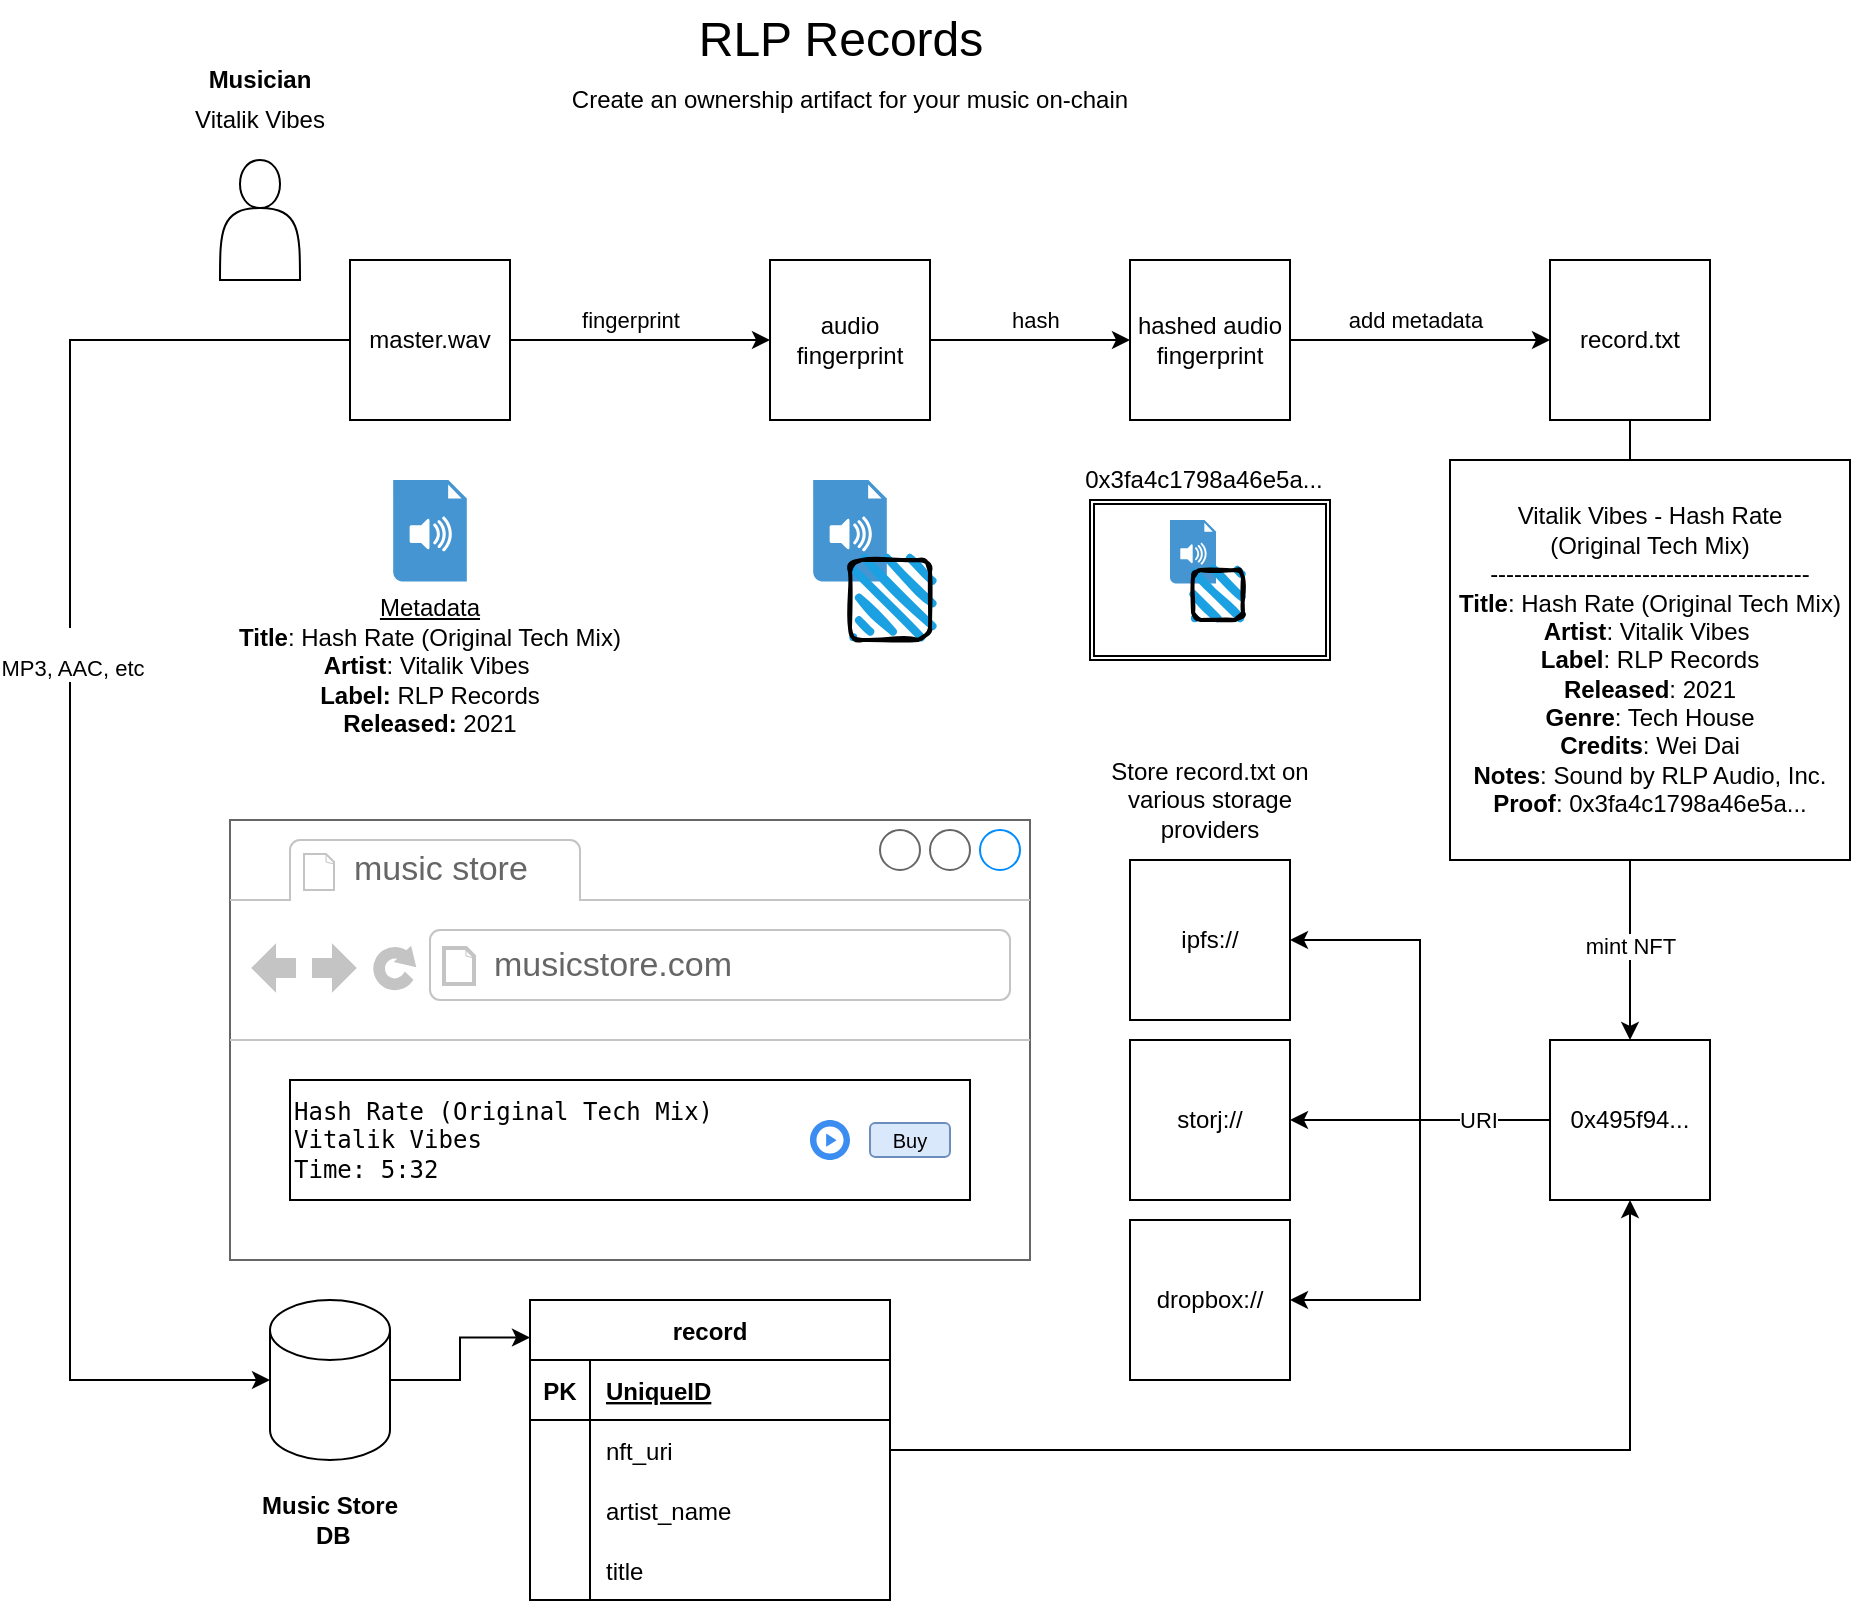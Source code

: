<mxfile version="14.5.1" type="device"><diagram id="SnFXE7p6SkK9KW52_WKl" name="Page-1"><mxGraphModel dx="2151" dy="1176" grid="1" gridSize="10" guides="1" tooltips="1" connect="1" arrows="1" fold="1" page="1" pageScale="1" pageWidth="850" pageHeight="1100" math="0" shadow="0"><root><mxCell id="0"/><mxCell id="1" parent="0"/><mxCell id="Sr4kB9hawlXm5OmMQNaK-5" style="edgeStyle=orthogonalEdgeStyle;rounded=0;orthogonalLoop=1;jettySize=auto;html=1;" edge="1" parent="1" source="Sr4kB9hawlXm5OmMQNaK-1" target="Sr4kB9hawlXm5OmMQNaK-2"><mxGeometry relative="1" as="geometry"/></mxCell><mxCell id="Sr4kB9hawlXm5OmMQNaK-38" value="fingerprint" style="edgeLabel;html=1;align=center;verticalAlign=middle;resizable=0;points=[];" vertex="1" connectable="0" parent="Sr4kB9hawlXm5OmMQNaK-5"><mxGeometry x="-0.075" y="2" relative="1" as="geometry"><mxPoint y="-8" as="offset"/></mxGeometry></mxCell><mxCell id="Sr4kB9hawlXm5OmMQNaK-6" style="edgeStyle=orthogonalEdgeStyle;rounded=0;orthogonalLoop=1;jettySize=auto;html=1;" edge="1" parent="1" source="Sr4kB9hawlXm5OmMQNaK-2" target="Sr4kB9hawlXm5OmMQNaK-3"><mxGeometry relative="1" as="geometry"/></mxCell><mxCell id="Sr4kB9hawlXm5OmMQNaK-40" value="hash&amp;nbsp;" style="edgeLabel;html=1;align=center;verticalAlign=middle;resizable=0;points=[];" vertex="1" connectable="0" parent="Sr4kB9hawlXm5OmMQNaK-6"><mxGeometry x="0.075" y="-1" relative="1" as="geometry"><mxPoint y="-11" as="offset"/></mxGeometry></mxCell><mxCell id="Sr4kB9hawlXm5OmMQNaK-2" value="audio fingerprint" style="whiteSpace=wrap;html=1;aspect=fixed;" vertex="1" parent="1"><mxGeometry x="220" y="340" width="80" height="80" as="geometry"/></mxCell><mxCell id="Sr4kB9hawlXm5OmMQNaK-7" style="edgeStyle=orthogonalEdgeStyle;rounded=0;orthogonalLoop=1;jettySize=auto;html=1;" edge="1" parent="1" source="Sr4kB9hawlXm5OmMQNaK-3" target="Sr4kB9hawlXm5OmMQNaK-4"><mxGeometry relative="1" as="geometry"/></mxCell><mxCell id="Sr4kB9hawlXm5OmMQNaK-42" value="add metadata&amp;nbsp;" style="edgeLabel;html=1;align=center;verticalAlign=middle;resizable=0;points=[];" vertex="1" connectable="0" parent="Sr4kB9hawlXm5OmMQNaK-7"><mxGeometry x="-0.014" y="1" relative="1" as="geometry"><mxPoint y="-9" as="offset"/></mxGeometry></mxCell><mxCell id="Sr4kB9hawlXm5OmMQNaK-49" style="edgeStyle=orthogonalEdgeStyle;rounded=0;orthogonalLoop=1;jettySize=auto;html=1;" edge="1" parent="1" source="Sr4kB9hawlXm5OmMQNaK-4" target="Sr4kB9hawlXm5OmMQNaK-43"><mxGeometry relative="1" as="geometry"/></mxCell><mxCell id="Sr4kB9hawlXm5OmMQNaK-50" value="mint NFT" style="edgeLabel;html=1;align=center;verticalAlign=middle;resizable=0;points=[];" vertex="1" connectable="0" parent="Sr4kB9hawlXm5OmMQNaK-49"><mxGeometry x="0.626" y="-1" relative="1" as="geometry"><mxPoint x="1" y="11" as="offset"/></mxGeometry></mxCell><mxCell id="Sr4kB9hawlXm5OmMQNaK-4" value="record.txt" style="whiteSpace=wrap;html=1;aspect=fixed;" vertex="1" parent="1"><mxGeometry x="610" y="340" width="80" height="80" as="geometry"/></mxCell><mxCell id="Sr4kB9hawlXm5OmMQNaK-12" value="RLP Records" style="text;strokeColor=none;fillColor=none;html=1;fontSize=24;fontStyle=0;verticalAlign=middle;align=center;" vertex="1" parent="1"><mxGeometry x="205" y="210" width="100" height="40" as="geometry"/></mxCell><mxCell id="Sr4kB9hawlXm5OmMQNaK-13" value="Create an ownership artifact for your music on-chain" style="text;html=1;strokeColor=none;fillColor=none;align=center;verticalAlign=middle;whiteSpace=wrap;rounded=0;fontStyle=0" vertex="1" parent="1"><mxGeometry x="105" y="250" width="310" height="20" as="geometry"/></mxCell><mxCell id="Sr4kB9hawlXm5OmMQNaK-34" value="Vitalik Vibes - Hash Rate &lt;br&gt;(Original Tech Mix)&lt;br&gt;----------------------------------------&lt;br&gt;&lt;b&gt;Title&lt;/b&gt;: Hash Rate (Original Tech Mix)&lt;br&gt;&lt;b&gt;Artist&lt;/b&gt;: Vitalik Vibes&amp;nbsp;&lt;br&gt;&lt;b&gt;Label&lt;/b&gt;:&amp;nbsp;RLP Records&lt;br&gt;&lt;b&gt;Released&lt;/b&gt;:&amp;nbsp;2021&lt;br&gt;&lt;b&gt;Genre&lt;/b&gt;: Tech House&lt;br&gt;&lt;b&gt;Credits&lt;/b&gt;: Wei Dai&lt;br&gt;&lt;b&gt;Notes&lt;/b&gt;: Sound by RLP Audio, Inc.&lt;br&gt;&lt;b&gt;Proof&lt;/b&gt;: 0x3fa4c1798a46e5a..." style="whiteSpace=wrap;html=1;aspect=fixed;" vertex="1" parent="1"><mxGeometry x="560" y="440" width="200" height="200" as="geometry"/></mxCell><mxCell id="Sr4kB9hawlXm5OmMQNaK-52" style="edgeStyle=orthogonalEdgeStyle;rounded=0;orthogonalLoop=1;jettySize=auto;html=1;entryX=1;entryY=0.5;entryDx=0;entryDy=0;" edge="1" parent="1" source="Sr4kB9hawlXm5OmMQNaK-43" target="Sr4kB9hawlXm5OmMQNaK-51"><mxGeometry relative="1" as="geometry"/></mxCell><mxCell id="Sr4kB9hawlXm5OmMQNaK-55" style="edgeStyle=orthogonalEdgeStyle;rounded=0;orthogonalLoop=1;jettySize=auto;html=1;entryX=1;entryY=0.5;entryDx=0;entryDy=0;" edge="1" parent="1" source="Sr4kB9hawlXm5OmMQNaK-43" target="Sr4kB9hawlXm5OmMQNaK-53"><mxGeometry relative="1" as="geometry"/></mxCell><mxCell id="Sr4kB9hawlXm5OmMQNaK-56" style="edgeStyle=orthogonalEdgeStyle;rounded=0;orthogonalLoop=1;jettySize=auto;html=1;entryX=1;entryY=0.5;entryDx=0;entryDy=0;" edge="1" parent="1" source="Sr4kB9hawlXm5OmMQNaK-43" target="Sr4kB9hawlXm5OmMQNaK-54"><mxGeometry relative="1" as="geometry"/></mxCell><mxCell id="Sr4kB9hawlXm5OmMQNaK-58" value="URI" style="edgeLabel;html=1;align=center;verticalAlign=middle;resizable=0;points=[];" vertex="1" connectable="0" parent="Sr4kB9hawlXm5OmMQNaK-56"><mxGeometry x="-0.673" relative="1" as="geometry"><mxPoint as="offset"/></mxGeometry></mxCell><mxCell id="Sr4kB9hawlXm5OmMQNaK-43" value="&lt;div style=&quot;text-align: left&quot;&gt;0x495f94...&lt;br&gt;&lt;/div&gt;" style="whiteSpace=wrap;html=1;aspect=fixed;" vertex="1" parent="1"><mxGeometry x="610" y="730" width="80" height="80" as="geometry"/></mxCell><mxCell id="Sr4kB9hawlXm5OmMQNaK-44" value="" style="group" vertex="1" connectable="0" parent="1"><mxGeometry x="241.6" y="450" width="58.4" height="80" as="geometry"/></mxCell><mxCell id="Sr4kB9hawlXm5OmMQNaK-17" value="" style="shadow=0;dashed=0;html=1;strokeColor=none;fillColor=#4495D1;labelPosition=center;verticalLabelPosition=bottom;verticalAlign=top;align=center;outlineConnect=0;shape=mxgraph.veeam.audio_file;" vertex="1" parent="Sr4kB9hawlXm5OmMQNaK-44"><mxGeometry width="36.8" height="50.8" as="geometry"/></mxCell><mxCell id="Sr4kB9hawlXm5OmMQNaK-18" value="" style="rounded=1;whiteSpace=wrap;html=1;strokeWidth=2;fillWeight=4;hachureGap=8;hachureAngle=45;fillColor=#1ba1e2;sketch=1;" vertex="1" parent="Sr4kB9hawlXm5OmMQNaK-44"><mxGeometry x="18.4" y="40" width="40" height="40" as="geometry"/></mxCell><mxCell id="Sr4kB9hawlXm5OmMQNaK-46" value="" style="group" vertex="1" connectable="0" parent="1"><mxGeometry x="380" y="340" width="120" height="200" as="geometry"/></mxCell><mxCell id="Sr4kB9hawlXm5OmMQNaK-3" value="hashed audio fingerprint" style="whiteSpace=wrap;html=1;aspect=fixed;" vertex="1" parent="Sr4kB9hawlXm5OmMQNaK-46"><mxGeometry x="20" width="80" height="80" as="geometry"/></mxCell><mxCell id="Sr4kB9hawlXm5OmMQNaK-26" value="" style="group" vertex="1" connectable="0" parent="Sr4kB9hawlXm5OmMQNaK-46"><mxGeometry y="100" width="120" height="100" as="geometry"/></mxCell><mxCell id="Sr4kB9hawlXm5OmMQNaK-19" value="" style="shape=ext;double=1;rounded=0;whiteSpace=wrap;html=1;" vertex="1" parent="Sr4kB9hawlXm5OmMQNaK-26"><mxGeometry y="20" width="120" height="80" as="geometry"/></mxCell><mxCell id="Sr4kB9hawlXm5OmMQNaK-22" value="" style="group" vertex="1" connectable="0" parent="Sr4kB9hawlXm5OmMQNaK-26"><mxGeometry x="40" y="30" width="36.5" height="50" as="geometry"/></mxCell><mxCell id="Sr4kB9hawlXm5OmMQNaK-20" value="" style="shadow=0;dashed=0;html=1;strokeColor=none;fillColor=#4495D1;labelPosition=center;verticalLabelPosition=bottom;verticalAlign=top;align=center;outlineConnect=0;shape=mxgraph.veeam.audio_file;" vertex="1" parent="Sr4kB9hawlXm5OmMQNaK-22"><mxGeometry width="23.0" height="31.75" as="geometry"/></mxCell><mxCell id="Sr4kB9hawlXm5OmMQNaK-21" value="" style="rounded=1;whiteSpace=wrap;html=1;strokeWidth=2;fillWeight=4;hachureGap=8;hachureAngle=45;fillColor=#1ba1e2;sketch=1;" vertex="1" parent="Sr4kB9hawlXm5OmMQNaK-22"><mxGeometry x="11.5" y="25" width="25.0" height="25" as="geometry"/></mxCell><mxCell id="Sr4kB9hawlXm5OmMQNaK-24" value="0x3fa4c1798a46e5a..." style="text;html=1;strokeColor=none;fillColor=none;align=center;verticalAlign=middle;whiteSpace=wrap;rounded=0;" vertex="1" parent="Sr4kB9hawlXm5OmMQNaK-26"><mxGeometry x="36.5" width="40" height="20" as="geometry"/></mxCell><mxCell id="Sr4kB9hawlXm5OmMQNaK-47" value="" style="group" vertex="1" connectable="0" parent="1"><mxGeometry x="-80" y="240" width="90" height="110" as="geometry"/></mxCell><mxCell id="Sr4kB9hawlXm5OmMQNaK-10" value="" style="shape=actor;whiteSpace=wrap;html=1;" vertex="1" parent="Sr4kB9hawlXm5OmMQNaK-47"><mxGeometry x="25" y="50" width="40" height="60" as="geometry"/></mxCell><mxCell id="Sr4kB9hawlXm5OmMQNaK-14" value="&lt;b&gt;Musician&lt;/b&gt;" style="text;html=1;strokeColor=none;fillColor=none;align=center;verticalAlign=middle;whiteSpace=wrap;rounded=0;" vertex="1" parent="Sr4kB9hawlXm5OmMQNaK-47"><mxGeometry width="90" height="20" as="geometry"/></mxCell><mxCell id="Sr4kB9hawlXm5OmMQNaK-36" value="Vitalik Vibes" style="text;html=1;strokeColor=none;fillColor=none;align=center;verticalAlign=middle;whiteSpace=wrap;rounded=0;" vertex="1" parent="Sr4kB9hawlXm5OmMQNaK-47"><mxGeometry y="20" width="90" height="20" as="geometry"/></mxCell><mxCell id="Sr4kB9hawlXm5OmMQNaK-48" value="" style="group" vertex="1" connectable="0" parent="1"><mxGeometry x="-60" y="340" width="220" height="255" as="geometry"/></mxCell><mxCell id="Sr4kB9hawlXm5OmMQNaK-1" value="master.wav" style="whiteSpace=wrap;html=1;aspect=fixed;" vertex="1" parent="Sr4kB9hawlXm5OmMQNaK-48"><mxGeometry x="70" width="80" height="80" as="geometry"/></mxCell><mxCell id="Sr4kB9hawlXm5OmMQNaK-45" value="" style="group" vertex="1" connectable="0" parent="Sr4kB9hawlXm5OmMQNaK-48"><mxGeometry y="110" width="220" height="145" as="geometry"/></mxCell><mxCell id="Sr4kB9hawlXm5OmMQNaK-9" value="" style="shadow=0;dashed=0;html=1;strokeColor=none;fillColor=#4495D1;labelPosition=center;verticalLabelPosition=bottom;verticalAlign=top;align=center;outlineConnect=0;shape=mxgraph.veeam.audio_file;" vertex="1" parent="Sr4kB9hawlXm5OmMQNaK-45"><mxGeometry x="91.6" width="36.8" height="50.8" as="geometry"/></mxCell><mxCell id="Sr4kB9hawlXm5OmMQNaK-35" value="&lt;u&gt;Metadata&lt;/u&gt;&lt;br&gt;&lt;b&gt;Title&lt;/b&gt;: Hash Rate (Original Tech Mix)&lt;br&gt;&lt;b&gt;Artist&lt;/b&gt;: Vitalik Vibes&amp;nbsp;&lt;br&gt;&lt;b&gt;Label:&lt;/b&gt; RLP Records&lt;br&gt;&lt;b&gt;Released:&lt;/b&gt;&amp;nbsp;2021&lt;br&gt;&lt;span style=&quot;color: rgba(0 , 0 , 0 , 0) ; font-family: monospace ; font-size: 0px&quot;&gt;%3CmxGraphModel%3E%3Croot%3E%3CmxCell%20id%3D%220%22%2F%3E%3CmxCell%20id%3D%221%22%20parent%3D%220%22%2F%3E%3CmxCell%20id%3D%222%22%20value%3D%22Vitalik%20Vibes%22%20style%3D%22text%3Bhtml%3D1%3BstrokeColor%3Dnone%3BfillColor%3Dnone%3Balign%3Dcenter%3BverticalAlign%3Dmiddle%3BwhiteSpace%3Dwrap%3Brounded%3D0%3B%22%20vertex%3D%221%22%20parent%3D%221%22%3E%3CmxGeometry%20x%3D%22-70%22%20y%3D%22460%22%20width%3D%2290%22%20height%3D%2220%22%20as%3D%22geometry%22%2F%3E%3C%2FmxCell%3E%3C%2Froot%3E%3C%2FmxGraphModel%3E&lt;/span&gt;&lt;span style=&quot;color: rgba(0 , 0 , 0 , 0) ; font-family: monospace ; font-size: 0px&quot;&gt;%3CmxGraphModel%3E%3Croot%3E%3CmxCell%20id%3D%220%22%2F%3E%3CmxCell%20id%3D%221%22%20parent%3D%220%22%2F%3E%3CmxCell%20id%3D%222%22%20value%3D%22Vitalik%20Vibes%22%20style%3D%22text%3Bhtml%3D1%3BstrokeColor%3Dnone%3BfillColor%3Dnone%3Balign%3Dcenter%3BverticalAlign%3Dmiddle%3BwhiteSpace%3Dwrap%3Brounded%3D0%3B%22%20vertex%3D%221%22%20parent%3D%221%22%3E%3CmxGeometry%20x%3D%22-70%22%20y%3D%22460%22%20width%3D%2290%22%20height%3D%2220%22%20as%3D%22geometry%22%2F%3E%3C%2FmxCell%3E%3C%2Froot%3E%3C%2FmxGraphModel%3E[&lt;br&gt;&lt;/span&gt;" style="text;html=1;strokeColor=none;fillColor=none;align=center;verticalAlign=middle;whiteSpace=wrap;rounded=0;" vertex="1" parent="Sr4kB9hawlXm5OmMQNaK-45"><mxGeometry y="55" width="220" height="90" as="geometry"/></mxCell><mxCell id="Sr4kB9hawlXm5OmMQNaK-51" value="&lt;div style=&quot;text-align: left&quot;&gt;ipfs://&lt;br&gt;&lt;/div&gt;" style="whiteSpace=wrap;html=1;aspect=fixed;" vertex="1" parent="1"><mxGeometry x="400" y="640" width="80" height="80" as="geometry"/></mxCell><mxCell id="Sr4kB9hawlXm5OmMQNaK-53" value="&lt;div style=&quot;text-align: left&quot;&gt;storj://&lt;br&gt;&lt;/div&gt;" style="whiteSpace=wrap;html=1;aspect=fixed;" vertex="1" parent="1"><mxGeometry x="400" y="730" width="80" height="80" as="geometry"/></mxCell><mxCell id="Sr4kB9hawlXm5OmMQNaK-54" value="&lt;div style=&quot;text-align: left&quot;&gt;dropbox://&lt;/div&gt;" style="whiteSpace=wrap;html=1;aspect=fixed;" vertex="1" parent="1"><mxGeometry x="400" y="820" width="80" height="80" as="geometry"/></mxCell><mxCell id="Sr4kB9hawlXm5OmMQNaK-57" value="Store record.txt on various storage providers" style="text;html=1;strokeColor=none;fillColor=none;align=center;verticalAlign=middle;whiteSpace=wrap;rounded=0;" vertex="1" parent="1"><mxGeometry x="387" y="600" width="106" height="20" as="geometry"/></mxCell><mxCell id="Sr4kB9hawlXm5OmMQNaK-66" value="" style="strokeWidth=1;shadow=0;dashed=0;align=center;html=1;shape=mxgraph.mockup.containers.browserWindow;rSize=0;strokeColor=#666666;strokeColor2=#008cff;strokeColor3=#c4c4c4;mainText=,;recursiveResize=0;" vertex="1" parent="1"><mxGeometry x="-50" y="620" width="400" height="220" as="geometry"/></mxCell><mxCell id="Sr4kB9hawlXm5OmMQNaK-67" value="music store" style="strokeWidth=1;shadow=0;dashed=0;align=center;html=1;shape=mxgraph.mockup.containers.anchor;fontSize=17;fontColor=#666666;align=left;" vertex="1" parent="Sr4kB9hawlXm5OmMQNaK-66"><mxGeometry x="60" y="12" width="110" height="26" as="geometry"/></mxCell><mxCell id="Sr4kB9hawlXm5OmMQNaK-68" value="musicstore.com" style="strokeWidth=1;shadow=0;dashed=0;align=center;html=1;shape=mxgraph.mockup.containers.anchor;rSize=0;fontSize=17;fontColor=#666666;align=left;" vertex="1" parent="Sr4kB9hawlXm5OmMQNaK-66"><mxGeometry x="130" y="60" width="250" height="26" as="geometry"/></mxCell><mxCell id="Sr4kB9hawlXm5OmMQNaK-114" value="" style="group" vertex="1" connectable="0" parent="Sr4kB9hawlXm5OmMQNaK-66"><mxGeometry x="30" y="130" width="340" height="60" as="geometry"/></mxCell><mxCell id="Sr4kB9hawlXm5OmMQNaK-78" value="&lt;pre&gt;&lt;span&gt;Hash Rate (Original Tech Mix)&lt;br&gt;&lt;/span&gt;&lt;span&gt;Vitalik Vibes&lt;br&gt;&lt;/span&gt;&lt;span&gt;Time: 5:32&lt;/span&gt;&lt;/pre&gt;" style="rounded=0;whiteSpace=wrap;html=1;align=left;" vertex="1" parent="Sr4kB9hawlXm5OmMQNaK-114"><mxGeometry width="340" height="60" as="geometry"/></mxCell><mxCell id="Sr4kB9hawlXm5OmMQNaK-79" value="" style="html=1;aspect=fixed;strokeColor=none;shadow=0;align=center;verticalAlign=top;fillColor=#3B8DF1;shape=mxgraph.gcp2.play_start" vertex="1" parent="Sr4kB9hawlXm5OmMQNaK-114"><mxGeometry x="260" y="20" width="20" height="20" as="geometry"/></mxCell><mxCell id="Sr4kB9hawlXm5OmMQNaK-81" value="Buy" style="rounded=1;html=1;shadow=0;dashed=0;whiteSpace=wrap;fontSize=10;fillColor=#dae8fc;align=center;strokeColor=#6c8ebf;" vertex="1" parent="Sr4kB9hawlXm5OmMQNaK-114"><mxGeometry x="290" y="21.56" width="40" height="16.88" as="geometry"/></mxCell><mxCell id="Sr4kB9hawlXm5OmMQNaK-111" style="edgeStyle=orthogonalEdgeStyle;rounded=0;orthogonalLoop=1;jettySize=auto;html=1;entryX=0;entryY=0.125;entryDx=0;entryDy=0;entryPerimeter=0;" edge="1" parent="1" source="Sr4kB9hawlXm5OmMQNaK-70" target="Sr4kB9hawlXm5OmMQNaK-96"><mxGeometry relative="1" as="geometry"/></mxCell><mxCell id="Sr4kB9hawlXm5OmMQNaK-70" value="" style="shape=cylinder3;whiteSpace=wrap;html=1;boundedLbl=1;backgroundOutline=1;size=15;" vertex="1" parent="1"><mxGeometry x="-30" y="860" width="60" height="80" as="geometry"/></mxCell><mxCell id="Sr4kB9hawlXm5OmMQNaK-71" style="edgeStyle=orthogonalEdgeStyle;rounded=0;orthogonalLoop=1;jettySize=auto;html=1;entryX=0;entryY=0.5;entryDx=0;entryDy=0;entryPerimeter=0;" edge="1" parent="1" source="Sr4kB9hawlXm5OmMQNaK-1" target="Sr4kB9hawlXm5OmMQNaK-70"><mxGeometry relative="1" as="geometry"><mxPoint x="-60" y="900" as="targetPoint"/><Array as="points"><mxPoint x="-130" y="380"/><mxPoint x="-130" y="900"/></Array></mxGeometry></mxCell><mxCell id="Sr4kB9hawlXm5OmMQNaK-72" value="&lt;br&gt;MP3, AAC, etc" style="edgeLabel;html=1;align=center;verticalAlign=middle;resizable=0;points=[];" vertex="1" connectable="0" parent="Sr4kB9hawlXm5OmMQNaK-71"><mxGeometry x="-0.292" y="1" relative="1" as="geometry"><mxPoint y="28" as="offset"/></mxGeometry></mxCell><mxCell id="Sr4kB9hawlXm5OmMQNaK-73" value="&lt;b&gt;Music Store&lt;br&gt;&amp;nbsp;DB&lt;/b&gt;" style="text;html=1;strokeColor=none;fillColor=none;align=center;verticalAlign=middle;whiteSpace=wrap;rounded=0;" vertex="1" parent="1"><mxGeometry x="-35" y="960" width="70" height="20" as="geometry"/></mxCell><mxCell id="Sr4kB9hawlXm5OmMQNaK-96" value="record" style="shape=table;startSize=30;container=1;collapsible=1;childLayout=tableLayout;fixedRows=1;rowLines=0;fontStyle=1;align=center;resizeLast=1;" vertex="1" parent="1"><mxGeometry x="100" y="860" width="180" height="150" as="geometry"/></mxCell><mxCell id="Sr4kB9hawlXm5OmMQNaK-97" value="" style="shape=partialRectangle;collapsible=0;dropTarget=0;pointerEvents=0;fillColor=none;top=0;left=0;bottom=1;right=0;points=[[0,0.5],[1,0.5]];portConstraint=eastwest;" vertex="1" parent="Sr4kB9hawlXm5OmMQNaK-96"><mxGeometry y="30" width="180" height="30" as="geometry"/></mxCell><mxCell id="Sr4kB9hawlXm5OmMQNaK-98" value="PK" style="shape=partialRectangle;connectable=0;fillColor=none;top=0;left=0;bottom=0;right=0;fontStyle=1;overflow=hidden;" vertex="1" parent="Sr4kB9hawlXm5OmMQNaK-97"><mxGeometry width="30" height="30" as="geometry"/></mxCell><mxCell id="Sr4kB9hawlXm5OmMQNaK-99" value="UniqueID" style="shape=partialRectangle;connectable=0;fillColor=none;top=0;left=0;bottom=0;right=0;align=left;spacingLeft=6;fontStyle=5;overflow=hidden;" vertex="1" parent="Sr4kB9hawlXm5OmMQNaK-97"><mxGeometry x="30" width="150" height="30" as="geometry"/></mxCell><mxCell id="Sr4kB9hawlXm5OmMQNaK-100" value="" style="shape=partialRectangle;collapsible=0;dropTarget=0;pointerEvents=0;fillColor=none;top=0;left=0;bottom=0;right=0;points=[[0,0.5],[1,0.5]];portConstraint=eastwest;" vertex="1" parent="Sr4kB9hawlXm5OmMQNaK-96"><mxGeometry y="60" width="180" height="30" as="geometry"/></mxCell><mxCell id="Sr4kB9hawlXm5OmMQNaK-101" value="" style="shape=partialRectangle;connectable=0;fillColor=none;top=0;left=0;bottom=0;right=0;editable=1;overflow=hidden;" vertex="1" parent="Sr4kB9hawlXm5OmMQNaK-100"><mxGeometry width="30" height="30" as="geometry"/></mxCell><mxCell id="Sr4kB9hawlXm5OmMQNaK-102" value="nft_uri" style="shape=partialRectangle;connectable=0;fillColor=none;top=0;left=0;bottom=0;right=0;align=left;spacingLeft=6;overflow=hidden;" vertex="1" parent="Sr4kB9hawlXm5OmMQNaK-100"><mxGeometry x="30" width="150" height="30" as="geometry"/></mxCell><mxCell id="Sr4kB9hawlXm5OmMQNaK-103" value="" style="shape=partialRectangle;collapsible=0;dropTarget=0;pointerEvents=0;fillColor=none;top=0;left=0;bottom=0;right=0;points=[[0,0.5],[1,0.5]];portConstraint=eastwest;" vertex="1" parent="Sr4kB9hawlXm5OmMQNaK-96"><mxGeometry y="90" width="180" height="30" as="geometry"/></mxCell><mxCell id="Sr4kB9hawlXm5OmMQNaK-104" value="" style="shape=partialRectangle;connectable=0;fillColor=none;top=0;left=0;bottom=0;right=0;editable=1;overflow=hidden;" vertex="1" parent="Sr4kB9hawlXm5OmMQNaK-103"><mxGeometry width="30" height="30" as="geometry"/></mxCell><mxCell id="Sr4kB9hawlXm5OmMQNaK-105" value="artist_name" style="shape=partialRectangle;connectable=0;fillColor=none;top=0;left=0;bottom=0;right=0;align=left;spacingLeft=6;overflow=hidden;" vertex="1" parent="Sr4kB9hawlXm5OmMQNaK-103"><mxGeometry x="30" width="150" height="30" as="geometry"/></mxCell><mxCell id="Sr4kB9hawlXm5OmMQNaK-106" value="" style="shape=partialRectangle;collapsible=0;dropTarget=0;pointerEvents=0;fillColor=none;top=0;left=0;bottom=0;right=0;points=[[0,0.5],[1,0.5]];portConstraint=eastwest;" vertex="1" parent="Sr4kB9hawlXm5OmMQNaK-96"><mxGeometry y="120" width="180" height="30" as="geometry"/></mxCell><mxCell id="Sr4kB9hawlXm5OmMQNaK-107" value="" style="shape=partialRectangle;connectable=0;fillColor=none;top=0;left=0;bottom=0;right=0;editable=1;overflow=hidden;" vertex="1" parent="Sr4kB9hawlXm5OmMQNaK-106"><mxGeometry width="30" height="30" as="geometry"/></mxCell><mxCell id="Sr4kB9hawlXm5OmMQNaK-108" value="title" style="shape=partialRectangle;connectable=0;fillColor=none;top=0;left=0;bottom=0;right=0;align=left;spacingLeft=6;overflow=hidden;" vertex="1" parent="Sr4kB9hawlXm5OmMQNaK-106"><mxGeometry x="30" width="150" height="30" as="geometry"/></mxCell><mxCell id="Sr4kB9hawlXm5OmMQNaK-112" style="edgeStyle=orthogonalEdgeStyle;rounded=0;orthogonalLoop=1;jettySize=auto;html=1;entryX=0.5;entryY=1;entryDx=0;entryDy=0;" edge="1" parent="1" source="Sr4kB9hawlXm5OmMQNaK-100" target="Sr4kB9hawlXm5OmMQNaK-43"><mxGeometry relative="1" as="geometry"><mxPoint x="440" y="920" as="targetPoint"/></mxGeometry></mxCell></root></mxGraphModel></diagram></mxfile>